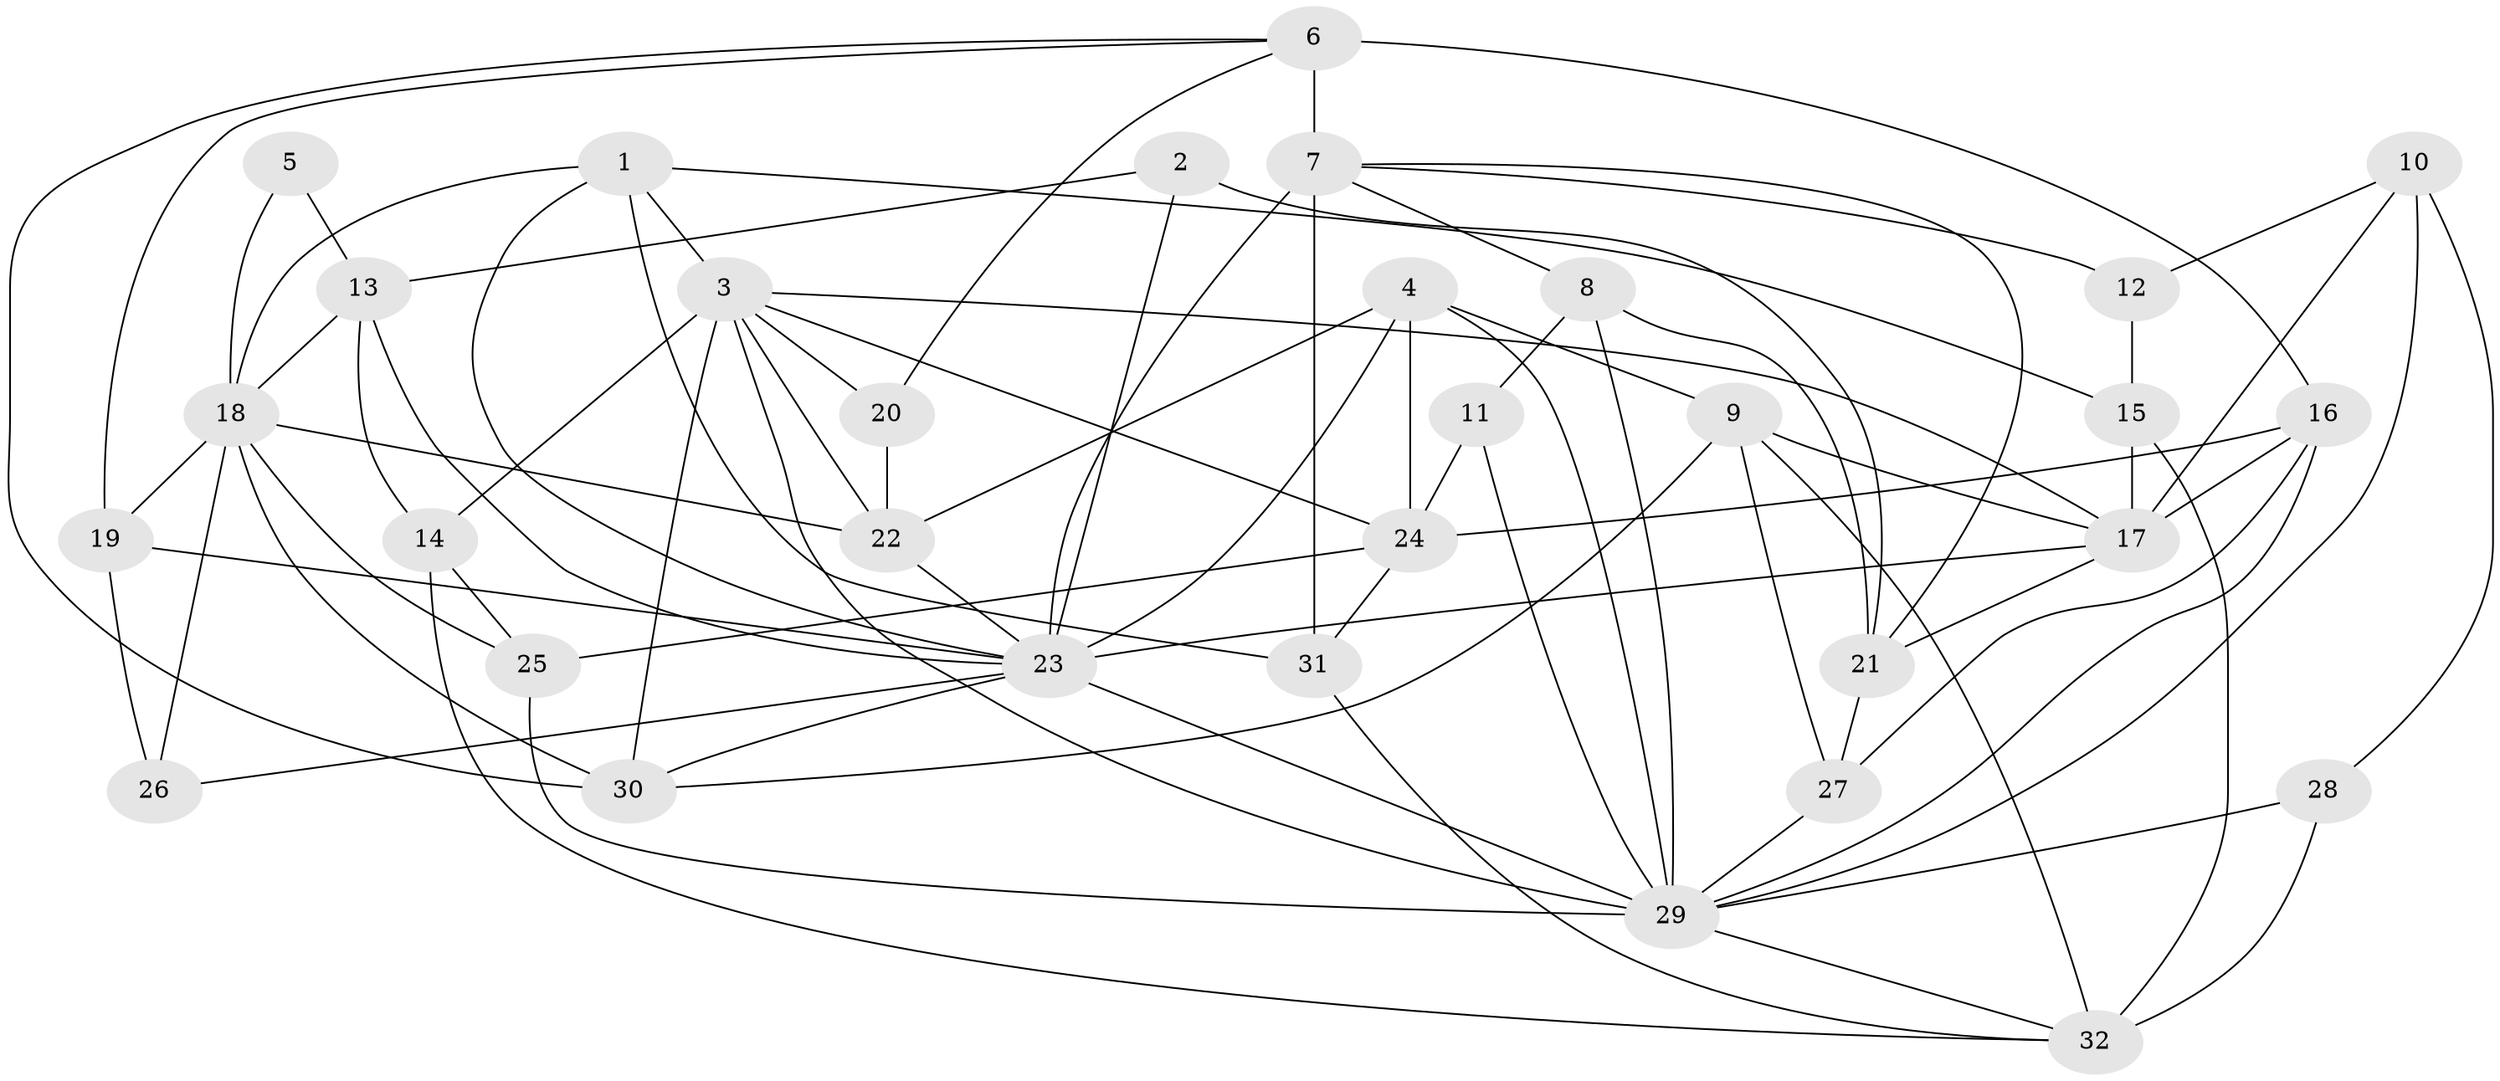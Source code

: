 // original degree distribution, {4: 0.1111111111111111, 8: 0.015873015873015872, 5: 0.2698412698412698, 2: 0.19047619047619047, 3: 0.2698412698412698, 6: 0.1111111111111111, 7: 0.031746031746031744}
// Generated by graph-tools (version 1.1) at 2025/37/03/04/25 23:37:13]
// undirected, 32 vertices, 80 edges
graph export_dot {
  node [color=gray90,style=filled];
  1;
  2;
  3;
  4;
  5;
  6;
  7;
  8;
  9;
  10;
  11;
  12;
  13;
  14;
  15;
  16;
  17;
  18;
  19;
  20;
  21;
  22;
  23;
  24;
  25;
  26;
  27;
  28;
  29;
  30;
  31;
  32;
  1 -- 3 [weight=2.0];
  1 -- 15 [weight=1.0];
  1 -- 18 [weight=1.0];
  1 -- 23 [weight=1.0];
  1 -- 31 [weight=1.0];
  2 -- 13 [weight=1.0];
  2 -- 21 [weight=1.0];
  2 -- 23 [weight=1.0];
  3 -- 14 [weight=1.0];
  3 -- 17 [weight=1.0];
  3 -- 20 [weight=1.0];
  3 -- 22 [weight=1.0];
  3 -- 24 [weight=1.0];
  3 -- 29 [weight=2.0];
  3 -- 30 [weight=1.0];
  4 -- 9 [weight=1.0];
  4 -- 22 [weight=1.0];
  4 -- 23 [weight=2.0];
  4 -- 24 [weight=1.0];
  4 -- 29 [weight=1.0];
  5 -- 13 [weight=1.0];
  5 -- 18 [weight=1.0];
  6 -- 7 [weight=2.0];
  6 -- 16 [weight=2.0];
  6 -- 19 [weight=1.0];
  6 -- 20 [weight=1.0];
  6 -- 30 [weight=1.0];
  7 -- 8 [weight=1.0];
  7 -- 12 [weight=1.0];
  7 -- 21 [weight=1.0];
  7 -- 23 [weight=2.0];
  7 -- 31 [weight=2.0];
  8 -- 11 [weight=1.0];
  8 -- 21 [weight=1.0];
  8 -- 29 [weight=1.0];
  9 -- 17 [weight=1.0];
  9 -- 27 [weight=1.0];
  9 -- 30 [weight=2.0];
  9 -- 32 [weight=3.0];
  10 -- 12 [weight=1.0];
  10 -- 17 [weight=1.0];
  10 -- 28 [weight=1.0];
  10 -- 29 [weight=1.0];
  11 -- 24 [weight=1.0];
  11 -- 29 [weight=1.0];
  12 -- 15 [weight=1.0];
  13 -- 14 [weight=1.0];
  13 -- 18 [weight=1.0];
  13 -- 23 [weight=1.0];
  14 -- 25 [weight=1.0];
  14 -- 32 [weight=1.0];
  15 -- 17 [weight=1.0];
  15 -- 32 [weight=2.0];
  16 -- 17 [weight=1.0];
  16 -- 24 [weight=1.0];
  16 -- 27 [weight=1.0];
  16 -- 29 [weight=1.0];
  17 -- 21 [weight=1.0];
  17 -- 23 [weight=1.0];
  18 -- 19 [weight=1.0];
  18 -- 22 [weight=1.0];
  18 -- 25 [weight=1.0];
  18 -- 26 [weight=1.0];
  18 -- 30 [weight=1.0];
  19 -- 23 [weight=1.0];
  19 -- 26 [weight=1.0];
  20 -- 22 [weight=1.0];
  21 -- 27 [weight=1.0];
  22 -- 23 [weight=1.0];
  23 -- 26 [weight=1.0];
  23 -- 29 [weight=1.0];
  23 -- 30 [weight=1.0];
  24 -- 25 [weight=2.0];
  24 -- 31 [weight=1.0];
  25 -- 29 [weight=1.0];
  27 -- 29 [weight=1.0];
  28 -- 29 [weight=1.0];
  28 -- 32 [weight=1.0];
  29 -- 32 [weight=1.0];
  31 -- 32 [weight=1.0];
}
